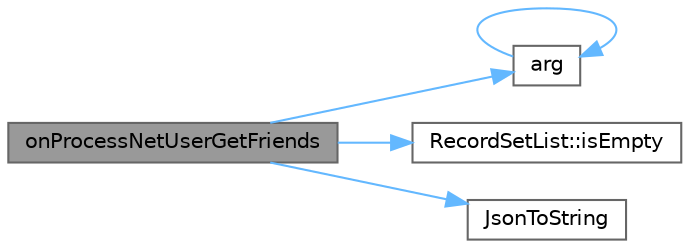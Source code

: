 digraph "onProcessNetUserGetFriends"
{
 // LATEX_PDF_SIZE
  bgcolor="transparent";
  edge [fontname=Helvetica,fontsize=10,labelfontname=Helvetica,labelfontsize=10];
  node [fontname=Helvetica,fontsize=10,shape=box,height=0.2,width=0.4];
  rankdir="LR";
  Node1 [id="Node000001",label="onProcessNetUserGetFriends",height=0.2,width=0.4,color="gray40", fillcolor="grey60", style="filled", fontcolor="black",tooltip="处理用户得到好友消息"];
  Node1 -> Node2 [id="edge1_Node000001_Node000002",color="steelblue1",style="solid",tooltip=" "];
  Node2 [id="Node000002",label="arg",height=0.2,width=0.4,color="grey40", fillcolor="white", style="filled",URL="$base_8h.html#a2c8e80c1b1c8b7747e99b8e9a24a0429",tooltip="Returns a named argument to be used in a formatting function."];
  Node2 -> Node2 [id="edge2_Node000002_Node000002",color="steelblue1",style="solid",tooltip=" "];
  Node1 -> Node3 [id="edge3_Node000001_Node000003",color="steelblue1",style="solid",tooltip=" "];
  Node3 [id="Node000003",label="RecordSetList::isEmpty",height=0.2,width=0.4,color="grey40", fillcolor="white", style="filled",URL="$class_record_set_list.html#acf82f9b2937375c7b1cf3dccb3df3312",tooltip="检查记录是否为空"];
  Node1 -> Node4 [id="edge4_Node000001_Node000004",color="steelblue1",style="solid",tooltip=" "];
  Node4 [id="Node000004",label="JsonToString",height=0.2,width=0.4,color="grey40", fillcolor="white", style="filled",URL="$common_8cpp.html#a0da9e1bc99c2bef736af3cf15aa6328d",tooltip="QJsonObject 转 QString。"];
}
